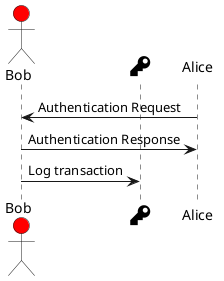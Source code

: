 {
  "sha1": "8w2q9kvy8yfaojlfttm8tc4v6wu2hy9",
  "insertion": {
    "when": "2024-05-30T20:48:21.534Z",
    "url": "http://forum.plantuml.net/5366/please-provide-skinparam-shadowing-elements-individually?show=9154#c9154",
    "user": "plantuml@gmail.com"
  }
}
@startuml
skinparam participant {
Bordercolor none
Backgroundcolor none
Shadowing false
}
actor Bob #red
' The only difference between actor
'and participant is the drawing
participant "<size:30><&key>" as L

Alice->Bob: Authentication Request
Bob->Alice: Authentication Response
Bob->L: Log transaction
@enduml
